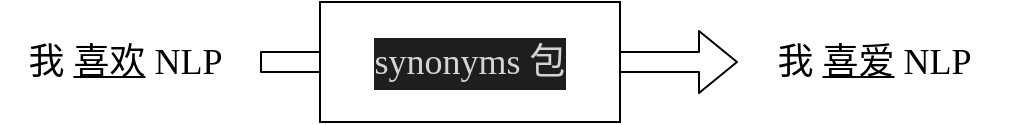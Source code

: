 <mxfile version="13.9.5" type="device"><diagram id="8VeKk-ZbD-106Ch0Pzuy" name="第 1 页"><mxGraphModel dx="770" dy="447" grid="1" gridSize="10" guides="1" tooltips="1" connect="1" arrows="1" fold="1" page="1" pageScale="1" pageWidth="1169" pageHeight="1654" math="0" shadow="0"><root><mxCell id="0"/><mxCell id="1" parent="0"/><mxCell id="Zna8QchSFUHWDIqtobIz-4" value="" style="shape=flexArrow;endArrow=classic;html=1;entryX=0;entryY=0.5;entryDx=0;entryDy=0;" edge="1" parent="1" source="Zna8QchSFUHWDIqtobIz-1" target="Zna8QchSFUHWDIqtobIz-3"><mxGeometry width="50" height="50" relative="1" as="geometry"><mxPoint x="220" y="250" as="sourcePoint"/><mxPoint x="270" y="200" as="targetPoint"/></mxGeometry></mxCell><mxCell id="Zna8QchSFUHWDIqtobIz-1" value="&lt;font face=&quot;宋体&quot; style=&quot;font-size: 18px&quot;&gt;我&amp;nbsp;&lt;u&gt;喜欢&lt;/u&gt; NLP&amp;nbsp;&lt;/font&gt;" style="text;html=1;strokeColor=none;fillColor=none;align=center;verticalAlign=middle;whiteSpace=wrap;rounded=0;" vertex="1" parent="1"><mxGeometry x="130" y="205" width="130" height="30" as="geometry"/></mxCell><mxCell id="Zna8QchSFUHWDIqtobIz-2" value="&lt;div style=&quot;color: rgb(212 , 212 , 212) ; background-color: rgb(30 , 30 , 30) ; line-height: 24px&quot;&gt;&lt;font face=&quot;Times New Roman&quot; style=&quot;font-size: 18px&quot;&gt;synonyms 包&lt;/font&gt;&lt;/div&gt;" style="rounded=0;whiteSpace=wrap;html=1;" vertex="1" parent="1"><mxGeometry x="290" y="190" width="150" height="60" as="geometry"/></mxCell><mxCell id="Zna8QchSFUHWDIqtobIz-3" value="&lt;font face=&quot;宋体&quot; style=&quot;font-size: 18px&quot;&gt;我&amp;nbsp;&lt;u&gt;喜爱&lt;/u&gt;&amp;nbsp;NLP&amp;nbsp;&lt;/font&gt;" style="text;html=1;strokeColor=none;fillColor=none;align=center;verticalAlign=middle;whiteSpace=wrap;rounded=0;" vertex="1" parent="1"><mxGeometry x="499" y="205" width="141" height="30" as="geometry"/></mxCell></root></mxGraphModel></diagram></mxfile>